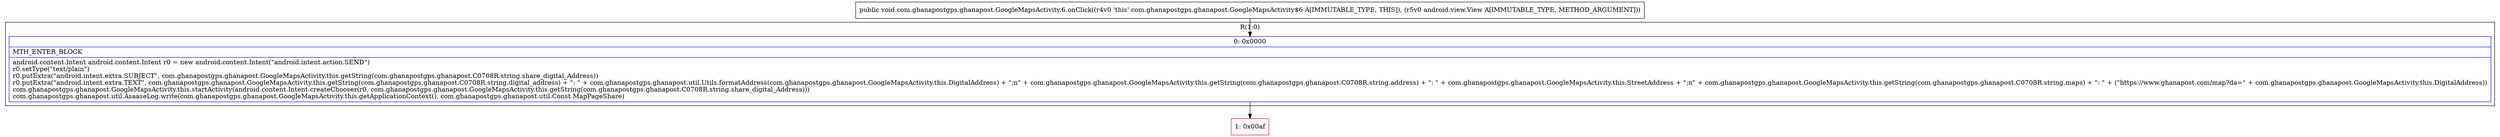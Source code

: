 digraph "CFG forcom.ghanapostgps.ghanapost.GoogleMapsActivity.6.onClick(Landroid\/view\/View;)V" {
subgraph cluster_Region_1654335095 {
label = "R(1:0)";
node [shape=record,color=blue];
Node_0 [shape=record,label="{0\:\ 0x0000|MTH_ENTER_BLOCK\l|android.content.Intent android.content.Intent r0 = new android.content.Intent(\"android.intent.action.SEND\")\lr0.setType(\"text\/plain\")\lr0.putExtra(\"android.intent.extra.SUBJECT\", com.ghanapostgps.ghanapost.GoogleMapsActivity.this.getString(com.ghanapostgps.ghanapost.C0708R.string.share_digital_Address))\lr0.putExtra(\"android.intent.extra.TEXT\", com.ghanapostgps.ghanapost.GoogleMapsActivity.this.getString(com.ghanapostgps.ghanapost.C0708R.string.digital_address) + \": \" + com.ghanapostgps.ghanapost.util.Utils.formatAddress(com.ghanapostgps.ghanapost.GoogleMapsActivity.this.DigitalAddress) + \";n\" + com.ghanapostgps.ghanapost.GoogleMapsActivity.this.getString(com.ghanapostgps.ghanapost.C0708R.string.address) + \": \" + com.ghanapostgps.ghanapost.GoogleMapsActivity.this.StreetAddress + \";n\" + com.ghanapostgps.ghanapost.GoogleMapsActivity.this.getString(com.ghanapostgps.ghanapost.C0708R.string.maps) + \": \" + (\"https:\/\/www.ghanapost.com\/map?da=\" + com.ghanapostgps.ghanapost.GoogleMapsActivity.this.DigitalAddress))\lcom.ghanapostgps.ghanapost.GoogleMapsActivity.this.startActivity(android.content.Intent.createChooser(r0, com.ghanapostgps.ghanapost.GoogleMapsActivity.this.getString(com.ghanapostgps.ghanapost.C0708R.string.share_digital_Address)))\lcom.ghanapostgps.ghanapost.util.AsaaseLog.write(com.ghanapostgps.ghanapost.GoogleMapsActivity.this.getApplicationContext(), com.ghanapostgps.ghanapost.util.Const.MapPageShare)\l}"];
}
Node_1 [shape=record,color=red,label="{1\:\ 0x00af}"];
MethodNode[shape=record,label="{public void com.ghanapostgps.ghanapost.GoogleMapsActivity.6.onClick((r4v0 'this' com.ghanapostgps.ghanapost.GoogleMapsActivity$6 A[IMMUTABLE_TYPE, THIS]), (r5v0 android.view.View A[IMMUTABLE_TYPE, METHOD_ARGUMENT])) }"];
MethodNode -> Node_0;
Node_0 -> Node_1;
}

